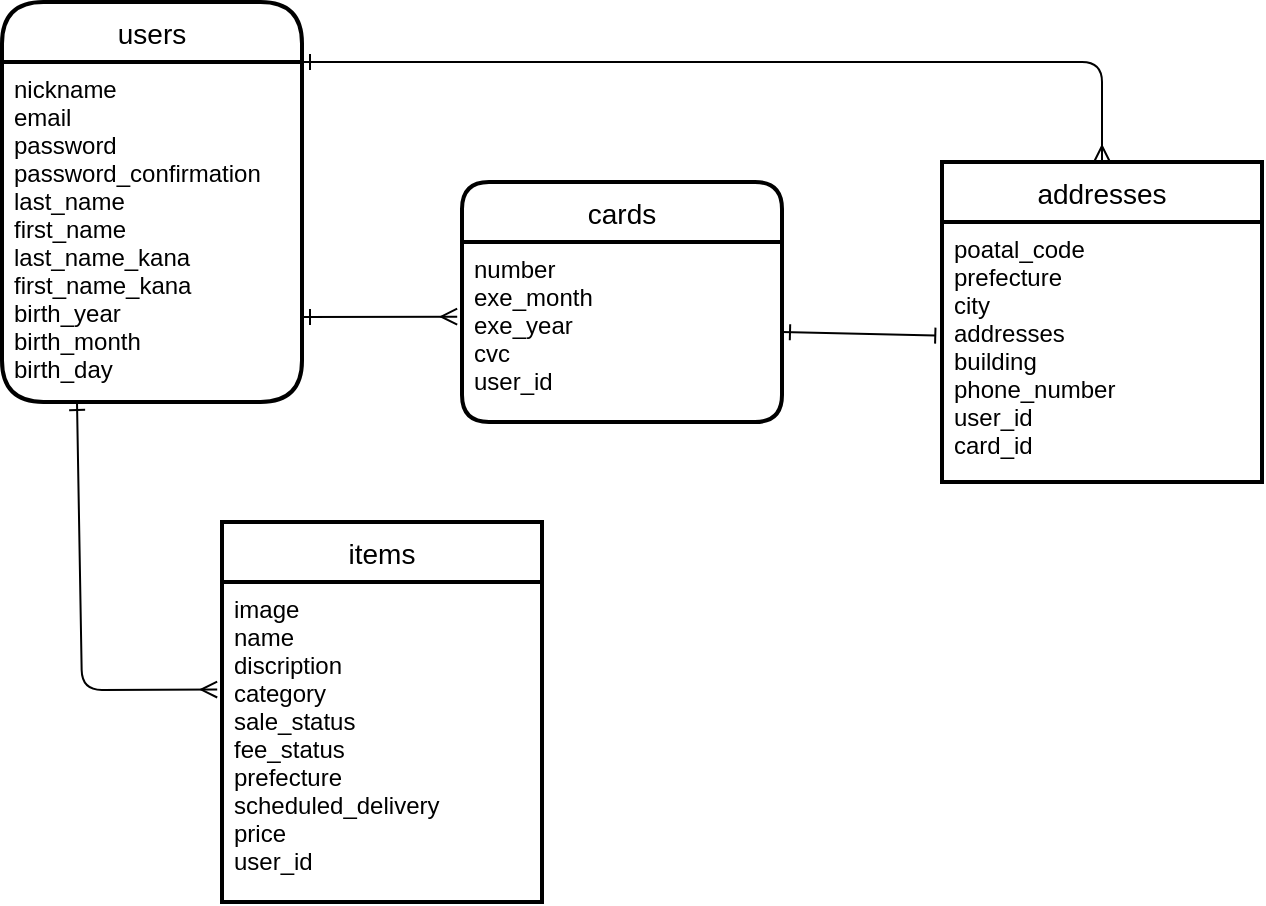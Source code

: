 <mxfile>
    <diagram id="j-dZ4r35NPO0UEuR1E6f" name="ページ1">
        <mxGraphModel dx="945" dy="460" grid="1" gridSize="10" guides="1" tooltips="1" connect="1" arrows="1" fold="1" page="1" pageScale="1" pageWidth="827" pageHeight="1169" math="0" shadow="0">
            <root>
                <mxCell id="0"/>
                <mxCell id="1" parent="0"/>
                <mxCell id="6" value="users" style="swimlane;childLayout=stackLayout;horizontal=1;startSize=30;horizontalStack=0;rounded=1;fontSize=14;fontStyle=0;strokeWidth=2;resizeParent=0;resizeLast=1;shadow=0;dashed=0;align=center;arcSize=23;" vertex="1" parent="1">
                    <mxGeometry x="40" y="30" width="150" height="200" as="geometry"/>
                </mxCell>
                <mxCell id="7" value="nickname&#10;email&#10;password&#10;password_confirmation&#10;last_name&#10;first_name&#10;last_name_kana&#10;first_name_kana&#10;birth_year&#10;birth_month&#10;birth_day" style="align=left;strokeColor=none;fillColor=none;spacingLeft=4;fontSize=12;verticalAlign=top;resizable=0;rotatable=0;part=1;" vertex="1" parent="6">
                    <mxGeometry y="30" width="150" height="170" as="geometry"/>
                </mxCell>
                <mxCell id="21" value="items" style="swimlane;childLayout=stackLayout;horizontal=1;startSize=30;horizontalStack=0;rounded=1;fontSize=14;fontStyle=0;strokeWidth=2;resizeParent=0;resizeLast=1;shadow=0;dashed=0;align=center;arcSize=0;" vertex="1" parent="1">
                    <mxGeometry x="150" y="290" width="160" height="190" as="geometry"/>
                </mxCell>
                <mxCell id="22" value="image&#10;name&#10;discription&#10;category&#10;sale_status&#10;fee_status&#10;prefecture&#10;scheduled_delivery&#10;price&#10;user_id" style="align=left;strokeColor=none;fillColor=none;spacingLeft=4;fontSize=12;verticalAlign=top;resizable=0;rotatable=0;part=1;" vertex="1" parent="21">
                    <mxGeometry y="30" width="160" height="160" as="geometry"/>
                </mxCell>
                <mxCell id="23" value="cards" style="swimlane;childLayout=stackLayout;horizontal=1;startSize=30;horizontalStack=0;rounded=1;fontSize=14;fontStyle=0;strokeWidth=2;resizeParent=0;resizeLast=1;shadow=0;dashed=0;align=center;" vertex="1" parent="1">
                    <mxGeometry x="270" y="120" width="160" height="120" as="geometry"/>
                </mxCell>
                <mxCell id="24" value="number&#10;exe_month&#10;exe_year&#10;cvc&#10;user_id" style="align=left;strokeColor=none;fillColor=none;spacingLeft=4;fontSize=12;verticalAlign=top;resizable=0;rotatable=0;part=1;" vertex="1" parent="23">
                    <mxGeometry y="30" width="160" height="90" as="geometry"/>
                </mxCell>
                <mxCell id="25" value="addresses" style="swimlane;childLayout=stackLayout;horizontal=1;startSize=30;horizontalStack=0;rounded=1;fontSize=14;fontStyle=0;strokeWidth=2;resizeParent=0;resizeLast=1;shadow=0;dashed=0;align=center;arcSize=0;" vertex="1" parent="1">
                    <mxGeometry x="510" y="110" width="160" height="160" as="geometry"/>
                </mxCell>
                <mxCell id="26" value="poatal_code&#10;prefecture&#10;city&#10;addresses&#10;building&#10;phone_number&#10;user_id&#10;card_id" style="align=left;strokeColor=none;fillColor=none;spacingLeft=4;fontSize=12;verticalAlign=top;resizable=0;rotatable=0;part=1;" vertex="1" parent="25">
                    <mxGeometry y="30" width="160" height="130" as="geometry"/>
                </mxCell>
                <mxCell id="29" style="edgeStyle=none;html=1;exitX=0.25;exitY=1;exitDx=0;exitDy=0;entryX=-0.015;entryY=0.336;entryDx=0;entryDy=0;entryPerimeter=0;endArrow=ERmany;endFill=0;startArrow=ERone;startFill=0;" edge="1" parent="1" source="7" target="22">
                    <mxGeometry relative="1" as="geometry">
                        <mxPoint x="80" y="370" as="targetPoint"/>
                        <Array as="points">
                            <mxPoint x="80" y="374"/>
                        </Array>
                    </mxGeometry>
                </mxCell>
                <mxCell id="31" style="edgeStyle=none;html=1;exitX=1;exitY=0.75;exitDx=0;exitDy=0;entryX=-0.015;entryY=0.415;entryDx=0;entryDy=0;entryPerimeter=0;startArrow=ERone;startFill=0;endArrow=ERmany;endFill=0;" edge="1" parent="1" source="7" target="24">
                    <mxGeometry relative="1" as="geometry"/>
                </mxCell>
                <mxCell id="32" style="edgeStyle=none;html=1;exitX=1;exitY=0;exitDx=0;exitDy=0;entryX=0.5;entryY=0;entryDx=0;entryDy=0;startArrow=ERone;startFill=0;endArrow=ERmany;endFill=0;" edge="1" parent="1" source="7" target="25">
                    <mxGeometry relative="1" as="geometry">
                        <Array as="points">
                            <mxPoint x="590" y="60"/>
                        </Array>
                    </mxGeometry>
                </mxCell>
                <mxCell id="33" style="edgeStyle=none;html=1;exitX=1;exitY=0.5;exitDx=0;exitDy=0;entryX=-0.021;entryY=0.437;entryDx=0;entryDy=0;entryPerimeter=0;startArrow=ERone;startFill=0;endArrow=baseDash;endFill=0;" edge="1" parent="1" source="24" target="26">
                    <mxGeometry relative="1" as="geometry"/>
                </mxCell>
            </root>
        </mxGraphModel>
    </diagram>
</mxfile>